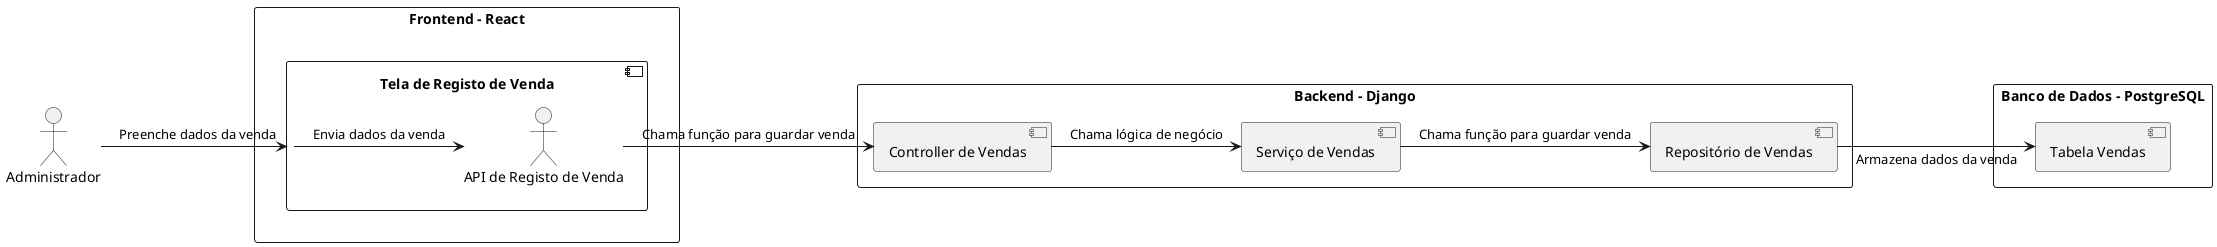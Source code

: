 @startuml
!define RECTANGLE class

actor "Administrador" as Admin

rectangle "Frontend - React" {
    component "Tela de Registo de Venda" {
        Admin -> "Tela de Registo de Venda" : "Preenche dados da venda"
        "Tela de Registo de Venda" -> "API de Registo de Venda" : "Envia dados da venda"
    }
}

rectangle "Backend - Django" {
    component "Controller de Vendas" {
        "API de Registo de Venda" -> "Controller de Vendas" : "Chama função para guardar venda"
    }
    component "Serviço de Vendas" {
        "Controller de Vendas" -> "Serviço de Vendas" : "Chama lógica de negócio"
    }
    component "Repositório de Vendas" {
        "Serviço de Vendas" -> "Repositório de Vendas" : "Chama função para guardar venda"
    }
}

rectangle "Banco de Dados - PostgreSQL" {
    component "Tabela Vendas" {
        "Repositório de Vendas" -> "Tabela Vendas" : "Armazena dados da venda"
    }
}
@enduml
